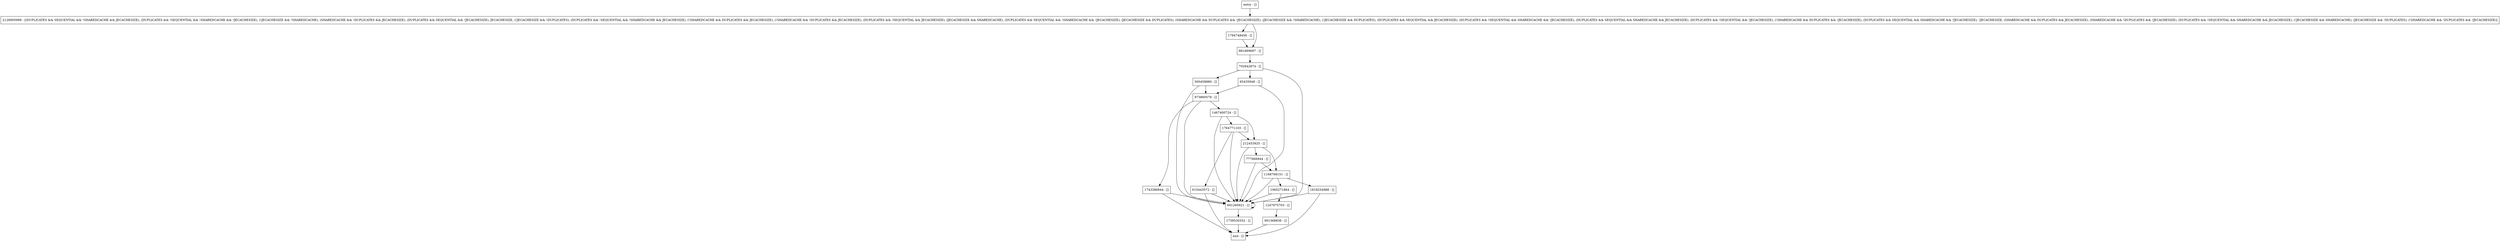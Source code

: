 digraph enqueueWrite1 {
node [shape=record];
1794748456 [label="1794748456 - []"];
901368836 [label="901368836 - []"];
2126905989 [label="2126905989 - [(DUPLICATES && SEQUENTIAL && !SHAREDCACHE && JECACHESIZE), (DUPLICATES && !SEQUENTIAL && !SHAREDCACHE && !JECACHESIZE), (!JECACHESIZE && !SHAREDCACHE), (SHAREDCACHE && !DUPLICATES && JECACHESIZE), (DUPLICATES && SEQUENTIAL && !JECACHESIZE), JECACHESIZE, (!JECACHESIZE && !DUPLICATES), (DUPLICATES && !SEQUENTIAL && !SHAREDCACHE && JECACHESIZE), (!SHAREDCACHE && DUPLICATES && JECACHESIZE), (!SHAREDCACHE && !DUPLICATES && JECACHESIZE), (DUPLICATES && !SEQUENTIAL && JECACHESIZE), (JECACHESIZE && SHAREDCACHE), (DUPLICATES && SEQUENTIAL && !SHAREDCACHE && !JECACHESIZE), (JECACHESIZE && DUPLICATES), (SHAREDCACHE && DUPLICATES && !JECACHESIZE), (JECACHESIZE && !SHAREDCACHE), (!JECACHESIZE && DUPLICATES), (DUPLICATES && SEQUENTIAL && JECACHESIZE), (DUPLICATES && !SEQUENTIAL && SHAREDCACHE && !JECACHESIZE), (DUPLICATES && SEQUENTIAL && SHAREDCACHE && JECACHESIZE), (DUPLICATES && !SEQUENTIAL && !JECACHESIZE), (!SHAREDCACHE && DUPLICATES && !JECACHESIZE), (DUPLICATES && SEQUENTIAL && SHAREDCACHE && !JECACHESIZE), !JECACHESIZE, (SHAREDCACHE && DUPLICATES && JECACHESIZE), (SHAREDCACHE && !DUPLICATES && !JECACHESIZE), (DUPLICATES && !SEQUENTIAL && SHAREDCACHE && JECACHESIZE), (!JECACHESIZE && SHAREDCACHE), (JECACHESIZE && !DUPLICATES), (!SHAREDCACHE && !DUPLICATES && !JECACHESIZE)]"];
500458880 [label="500458880 - []"];
1247975703 [label="1247975703 - []"];
973860578 [label="973860578 - []"];
1168768151 [label="1168768151 - []"];
1818254988 [label="1818254988 - []"];
881669697 [label="881669697 - []"];
65435948 [label="65435948 - []"];
1467400724 [label="1467400724 - []"];
212453925 [label="212453925 - []"];
entry [label="entry - []"];
exit [label="exit - []"];
615443572 [label="615443572 - []"];
1065271864 [label="1065271864 - []"];
1764771103 [label="1764771103 - []"];
777666944 [label="777666944 - []"];
1739530352 [label="1739530352 - []"];
702842874 [label="702842874 - []"];
691260921 [label="691260921 - []"];
1743386844 [label="1743386844 - []"];
entry;
exit;
1794748456 -> 881669697;
901368836 -> exit;
2126905989 -> 1794748456;
2126905989 -> 881669697;
500458880 -> 973860578;
500458880 -> 691260921;
1247975703 -> 901368836;
973860578 -> 1467400724;
973860578 -> 1743386844;
973860578 -> 691260921;
1168768151 -> 1818254988;
1168768151 -> 1065271864;
1168768151 -> 691260921;
1818254988 -> exit;
1818254988 -> 691260921;
881669697 -> 702842874;
65435948 -> 973860578;
65435948 -> 691260921;
1467400724 -> 212453925;
1467400724 -> 1764771103;
1467400724 -> 691260921;
212453925 -> 1168768151;
212453925 -> 777666944;
212453925 -> 691260921;
entry -> 2126905989;
615443572 -> exit;
615443572 -> 691260921;
1065271864 -> 1247975703;
1065271864 -> 691260921;
1764771103 -> 212453925;
1764771103 -> 615443572;
1764771103 -> 691260921;
777666944 -> 1168768151;
777666944 -> 691260921;
1739530352 -> exit;
702842874 -> 500458880;
702842874 -> 65435948;
702842874 -> 691260921;
691260921 -> 1739530352;
691260921 -> 691260921;
1743386844 -> exit;
1743386844 -> 691260921;
}
